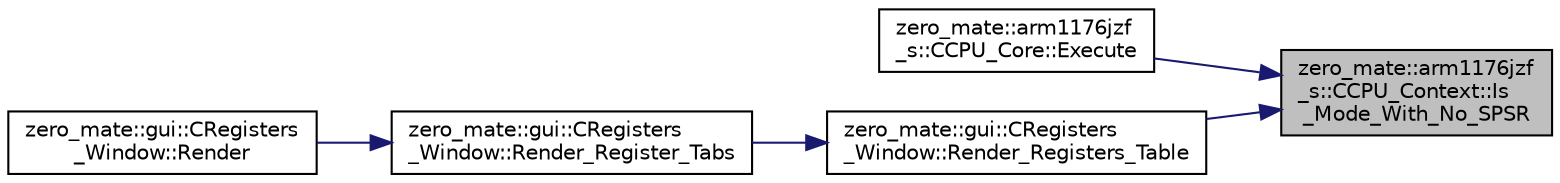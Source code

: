 digraph "zero_mate::arm1176jzf_s::CCPU_Context::Is_Mode_With_No_SPSR"
{
 // LATEX_PDF_SIZE
  bgcolor="transparent";
  edge [fontname="Helvetica",fontsize="10",labelfontname="Helvetica",labelfontsize="10"];
  node [fontname="Helvetica",fontsize="10",shape=record];
  rankdir="RL";
  Node1 [label="zero_mate::arm1176jzf\l_s::CCPU_Context::Is\l_Mode_With_No_SPSR",height=0.2,width=0.4,color="black", fillcolor="grey75", style="filled", fontcolor="black",tooltip=" "];
  Node1 -> Node2 [dir="back",color="midnightblue",fontsize="10",style="solid",fontname="Helvetica"];
  Node2 [label="zero_mate::arm1176jzf\l_s::CCPU_Core::Execute",height=0.2,width=0.4,color="black",URL="$classzero__mate_1_1arm1176jzf__s_1_1CCPU__Core.html#a92c997ad914fb73cec7feb5fa26d8ead",tooltip="Executes a data processing instruction."];
  Node1 -> Node3 [dir="back",color="midnightblue",fontsize="10",style="solid",fontname="Helvetica"];
  Node3 [label="zero_mate::gui::CRegisters\l_Window::Render_Registers_Table",height=0.2,width=0.4,color="black",URL="$classzero__mate_1_1gui_1_1CRegisters__Window.html#ad3bf490925aef83d99eda63e054f7c43",tooltip=" "];
  Node3 -> Node4 [dir="back",color="midnightblue",fontsize="10",style="solid",fontname="Helvetica"];
  Node4 [label="zero_mate::gui::CRegisters\l_Window::Render_Register_Tabs",height=0.2,width=0.4,color="black",URL="$classzero__mate_1_1gui_1_1CRegisters__Window.html#acd9fc32fa1db2adfa6de67fdcd47035c",tooltip=" "];
  Node4 -> Node5 [dir="back",color="midnightblue",fontsize="10",style="solid",fontname="Helvetica"];
  Node5 [label="zero_mate::gui::CRegisters\l_Window::Render",height=0.2,width=0.4,color="black",URL="$classzero__mate_1_1gui_1_1CRegisters__Window.html#a12beb19205052a340193be90b32e5717",tooltip=" "];
}
